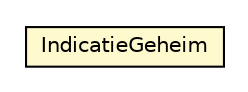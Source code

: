 #!/usr/local/bin/dot
#
# Class diagram 
# Generated by UMLGraph version R5_6-24-gf6e263 (http://www.umlgraph.org/)
#

digraph G {
	edge [fontname="Helvetica",fontsize=10,labelfontname="Helvetica",labelfontsize=10];
	node [fontname="Helvetica",fontsize=10,shape=plaintext];
	nodesep=0.25;
	ranksep=0.5;
	// nl.egem.stuf.sector.bg._0204.PRSFund.IndicatieGeheim
	c156258 [label=<<table title="nl.egem.stuf.sector.bg._0204.PRSFund.IndicatieGeheim" border="0" cellborder="1" cellspacing="0" cellpadding="2" port="p" bgcolor="lemonChiffon" href="./PRSFund.IndicatieGeheim.html">
		<tr><td><table border="0" cellspacing="0" cellpadding="1">
<tr><td align="center" balign="center"> IndicatieGeheim </td></tr>
		</table></td></tr>
		</table>>, URL="./PRSFund.IndicatieGeheim.html", fontname="Helvetica", fontcolor="black", fontsize=10.0];
}

